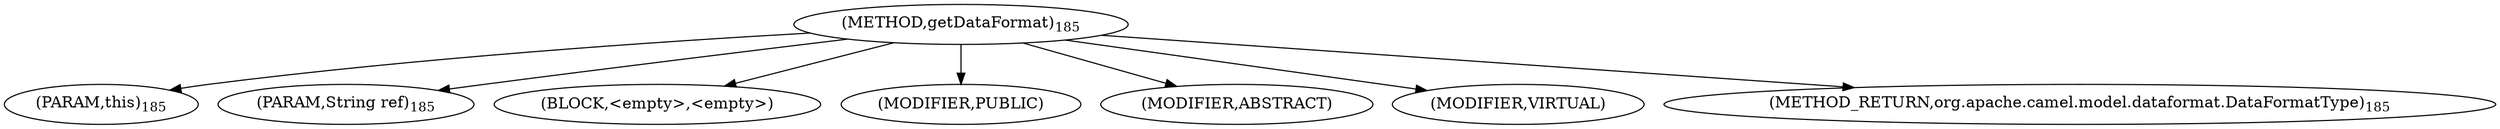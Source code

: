 digraph "getDataFormat" {  
"170" [label = <(METHOD,getDataFormat)<SUB>185</SUB>> ]
"171" [label = <(PARAM,this)<SUB>185</SUB>> ]
"172" [label = <(PARAM,String ref)<SUB>185</SUB>> ]
"173" [label = <(BLOCK,&lt;empty&gt;,&lt;empty&gt;)> ]
"174" [label = <(MODIFIER,PUBLIC)> ]
"175" [label = <(MODIFIER,ABSTRACT)> ]
"176" [label = <(MODIFIER,VIRTUAL)> ]
"177" [label = <(METHOD_RETURN,org.apache.camel.model.dataformat.DataFormatType)<SUB>185</SUB>> ]
  "170" -> "171" 
  "170" -> "172" 
  "170" -> "173" 
  "170" -> "174" 
  "170" -> "175" 
  "170" -> "176" 
  "170" -> "177" 
}
